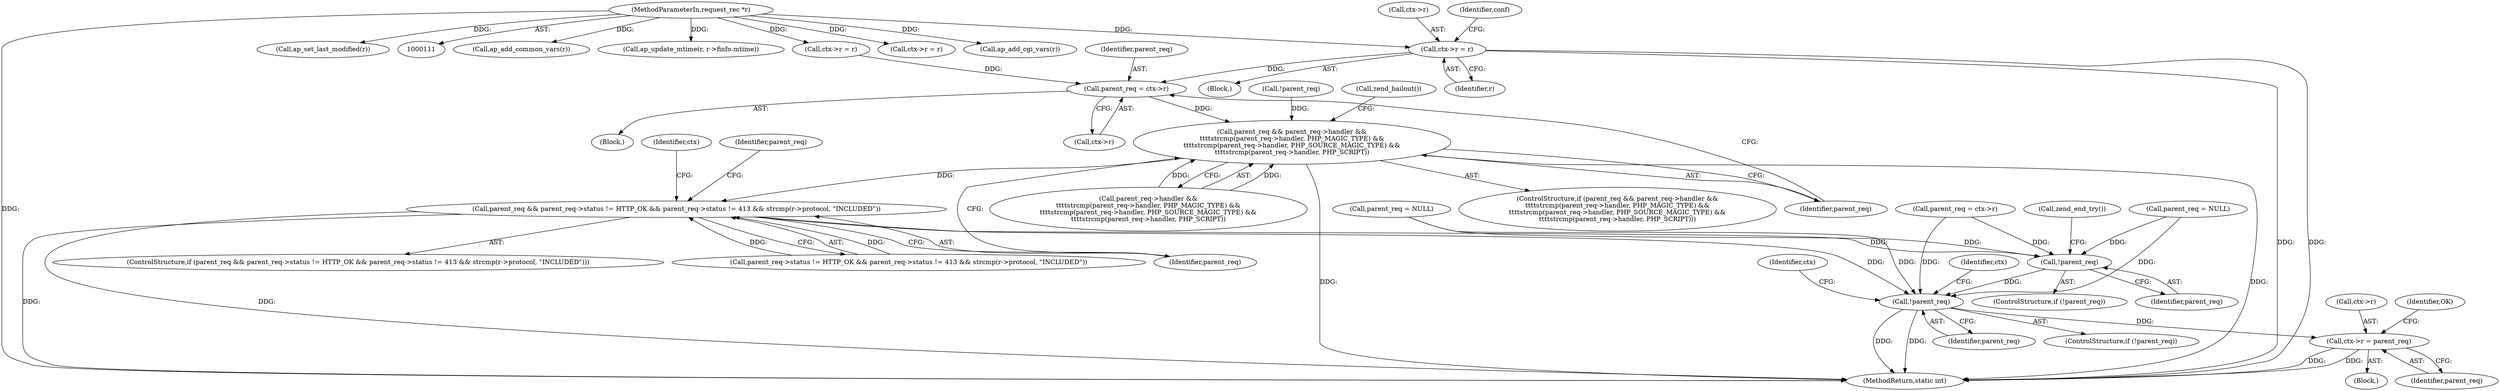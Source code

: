 digraph "0_php_809610f5ea38a83b284e1125d1fff129bdd615e7@pointer" {
"1000192" [label="(Call,ctx->r = r)"];
"1000112" [label="(MethodParameterIn,request_rec *r)"];
"1000348" [label="(Call,parent_req = ctx->r)"];
"1000354" [label="(Call,parent_req && parent_req->handler &&\n\t\t\t\tstrcmp(parent_req->handler, PHP_MAGIC_TYPE) &&\n\t\t\t\tstrcmp(parent_req->handler, PHP_SOURCE_MAGIC_TYPE) &&\n\t\t\t\tstrcmp(parent_req->handler, PHP_SCRIPT))"];
"1000381" [label="(Call,parent_req && parent_req->status != HTTP_OK && parent_req->status != 413 && strcmp(r->protocol, \"INCLUDED\"))"];
"1000473" [label="(Call,!parent_req)"];
"1000480" [label="(Call,!parent_req)"];
"1000534" [label="(Call,ctx->r = parent_req)"];
"1000177" [label="(Call,ctx->r = r)"];
"1000192" [label="(Call,ctx->r = r)"];
"1000541" [label="(MethodReturn,static int)"];
"1000348" [label="(Call,parent_req = ctx->r)"];
"1000535" [label="(Call,ctx->r)"];
"1000310" [label="(Call,ap_add_common_vars(r))"];
"1000186" [label="(Block,)"];
"1000480" [label="(Call,!parent_req)"];
"1000536" [label="(Identifier,ctx)"];
"1000383" [label="(Call,parent_req->status != HTTP_OK && parent_req->status != 413 && strcmp(r->protocol, \"INCLUDED\"))"];
"1000380" [label="(ControlStructure,if (parent_req && parent_req->status != HTTP_OK && parent_req->status != 413 && strcmp(r->protocol, \"INCLUDED\")))"];
"1000381" [label="(Call,parent_req && parent_req->status != HTTP_OK && parent_req->status != 413 && strcmp(r->protocol, \"INCLUDED\"))"];
"1000354" [label="(Call,parent_req && parent_req->handler &&\n\t\t\t\tstrcmp(parent_req->handler, PHP_MAGIC_TYPE) &&\n\t\t\t\tstrcmp(parent_req->handler, PHP_SOURCE_MAGIC_TYPE) &&\n\t\t\t\tstrcmp(parent_req->handler, PHP_SCRIPT))"];
"1000119" [label="(Call,parent_req = NULL)"];
"1000534" [label="(Call,ctx->r = parent_req)"];
"1000198" [label="(Identifier,conf)"];
"1000187" [label="(Call,parent_req = ctx->r)"];
"1000485" [label="(Identifier,ctx)"];
"1000419" [label="(Call,ap_update_mtime(r, r->finfo.mtime))"];
"1000345" [label="(Call,!parent_req)"];
"1000402" [label="(Identifier,parent_req)"];
"1000472" [label="(ControlStructure,if (!parent_req))"];
"1000478" [label="(Call,zend_end_try())"];
"1000407" [label="(Identifier,ctx)"];
"1000405" [label="(Call,ctx->r = r)"];
"1000382" [label="(Identifier,parent_req)"];
"1000112" [label="(MethodParameterIn,request_rec *r)"];
"1000356" [label="(Call,parent_req->handler &&\n\t\t\t\tstrcmp(parent_req->handler, PHP_MAGIC_TYPE) &&\n\t\t\t\tstrcmp(parent_req->handler, PHP_SOURCE_MAGIC_TYPE) &&\n\t\t\t\tstrcmp(parent_req->handler, PHP_SCRIPT))"];
"1000473" [label="(Call,!parent_req)"];
"1000196" [label="(Identifier,r)"];
"1000349" [label="(Identifier,parent_req)"];
"1000479" [label="(ControlStructure,if (!parent_req))"];
"1000312" [label="(Call,ap_add_cgi_vars(r))"];
"1000350" [label="(Call,ctx->r)"];
"1000538" [label="(Identifier,parent_req)"];
"1000401" [label="(Call,parent_req = NULL)"];
"1000355" [label="(Identifier,parent_req)"];
"1000426" [label="(Call,ap_set_last_modified(r))"];
"1000353" [label="(ControlStructure,if (parent_req && parent_req->handler &&\n\t\t\t\tstrcmp(parent_req->handler, PHP_MAGIC_TYPE) &&\n\t\t\t\tstrcmp(parent_req->handler, PHP_SOURCE_MAGIC_TYPE) &&\n\t\t\t\tstrcmp(parent_req->handler, PHP_SCRIPT)))"];
"1000474" [label="(Identifier,parent_req)"];
"1000193" [label="(Call,ctx->r)"];
"1000481" [label="(Identifier,parent_req)"];
"1000540" [label="(Identifier,OK)"];
"1000379" [label="(Call,zend_bailout())"];
"1000347" [label="(Block,)"];
"1000533" [label="(Block,)"];
"1000192" -> "1000186"  [label="AST: "];
"1000192" -> "1000196"  [label="CFG: "];
"1000193" -> "1000192"  [label="AST: "];
"1000196" -> "1000192"  [label="AST: "];
"1000198" -> "1000192"  [label="CFG: "];
"1000192" -> "1000541"  [label="DDG: "];
"1000192" -> "1000541"  [label="DDG: "];
"1000112" -> "1000192"  [label="DDG: "];
"1000192" -> "1000348"  [label="DDG: "];
"1000112" -> "1000111"  [label="AST: "];
"1000112" -> "1000541"  [label="DDG: "];
"1000112" -> "1000177"  [label="DDG: "];
"1000112" -> "1000310"  [label="DDG: "];
"1000112" -> "1000312"  [label="DDG: "];
"1000112" -> "1000405"  [label="DDG: "];
"1000112" -> "1000419"  [label="DDG: "];
"1000112" -> "1000426"  [label="DDG: "];
"1000348" -> "1000347"  [label="AST: "];
"1000348" -> "1000350"  [label="CFG: "];
"1000349" -> "1000348"  [label="AST: "];
"1000350" -> "1000348"  [label="AST: "];
"1000355" -> "1000348"  [label="CFG: "];
"1000177" -> "1000348"  [label="DDG: "];
"1000348" -> "1000354"  [label="DDG: "];
"1000354" -> "1000353"  [label="AST: "];
"1000354" -> "1000355"  [label="CFG: "];
"1000354" -> "1000356"  [label="CFG: "];
"1000355" -> "1000354"  [label="AST: "];
"1000356" -> "1000354"  [label="AST: "];
"1000379" -> "1000354"  [label="CFG: "];
"1000382" -> "1000354"  [label="CFG: "];
"1000354" -> "1000541"  [label="DDG: "];
"1000354" -> "1000541"  [label="DDG: "];
"1000345" -> "1000354"  [label="DDG: "];
"1000356" -> "1000354"  [label="DDG: "];
"1000356" -> "1000354"  [label="DDG: "];
"1000354" -> "1000381"  [label="DDG: "];
"1000381" -> "1000380"  [label="AST: "];
"1000381" -> "1000382"  [label="CFG: "];
"1000381" -> "1000383"  [label="CFG: "];
"1000382" -> "1000381"  [label="AST: "];
"1000383" -> "1000381"  [label="AST: "];
"1000402" -> "1000381"  [label="CFG: "];
"1000407" -> "1000381"  [label="CFG: "];
"1000381" -> "1000541"  [label="DDG: "];
"1000381" -> "1000541"  [label="DDG: "];
"1000383" -> "1000381"  [label="DDG: "];
"1000383" -> "1000381"  [label="DDG: "];
"1000381" -> "1000473"  [label="DDG: "];
"1000381" -> "1000480"  [label="DDG: "];
"1000473" -> "1000472"  [label="AST: "];
"1000473" -> "1000474"  [label="CFG: "];
"1000474" -> "1000473"  [label="AST: "];
"1000478" -> "1000473"  [label="CFG: "];
"1000187" -> "1000473"  [label="DDG: "];
"1000401" -> "1000473"  [label="DDG: "];
"1000119" -> "1000473"  [label="DDG: "];
"1000473" -> "1000480"  [label="DDG: "];
"1000480" -> "1000479"  [label="AST: "];
"1000480" -> "1000481"  [label="CFG: "];
"1000481" -> "1000480"  [label="AST: "];
"1000485" -> "1000480"  [label="CFG: "];
"1000536" -> "1000480"  [label="CFG: "];
"1000480" -> "1000541"  [label="DDG: "];
"1000480" -> "1000541"  [label="DDG: "];
"1000187" -> "1000480"  [label="DDG: "];
"1000401" -> "1000480"  [label="DDG: "];
"1000119" -> "1000480"  [label="DDG: "];
"1000480" -> "1000534"  [label="DDG: "];
"1000534" -> "1000533"  [label="AST: "];
"1000534" -> "1000538"  [label="CFG: "];
"1000535" -> "1000534"  [label="AST: "];
"1000538" -> "1000534"  [label="AST: "];
"1000540" -> "1000534"  [label="CFG: "];
"1000534" -> "1000541"  [label="DDG: "];
"1000534" -> "1000541"  [label="DDG: "];
}
